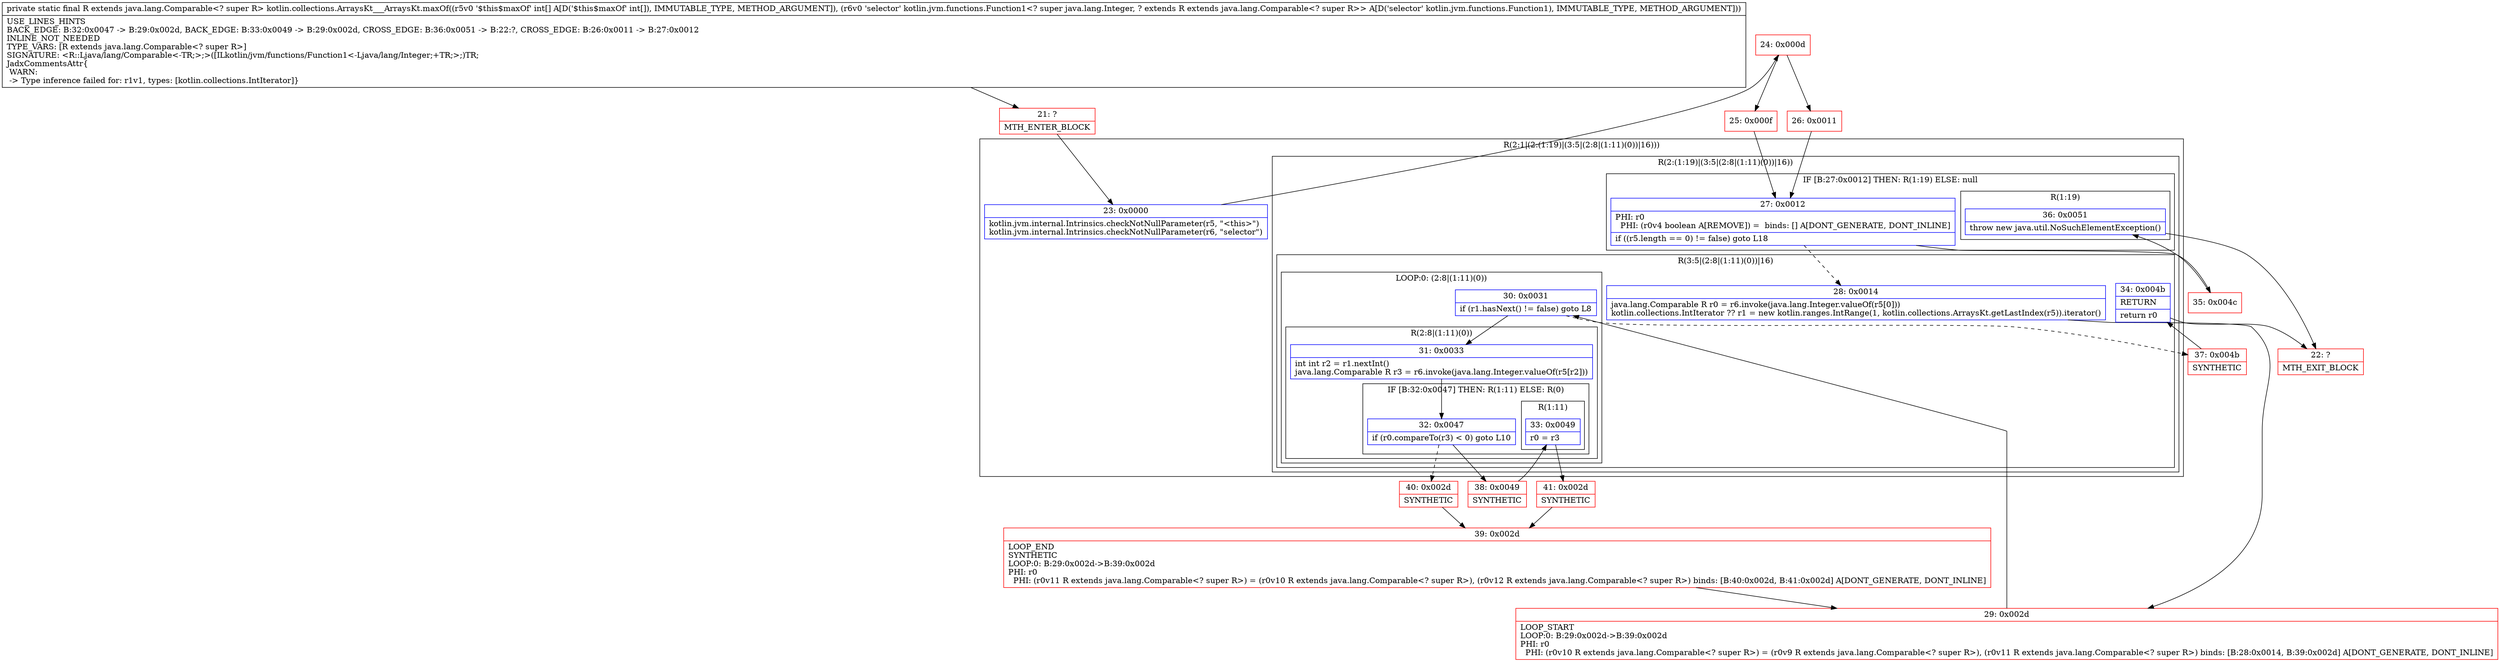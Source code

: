 digraph "CFG forkotlin.collections.ArraysKt___ArraysKt.maxOf([ILkotlin\/jvm\/functions\/Function1;)Ljava\/lang\/Comparable;" {
subgraph cluster_Region_2045956733 {
label = "R(2:1|(2:(1:19)|(3:5|(2:8|(1:11)(0))|16)))";
node [shape=record,color=blue];
Node_23 [shape=record,label="{23\:\ 0x0000|kotlin.jvm.internal.Intrinsics.checkNotNullParameter(r5, \"\<this\>\")\lkotlin.jvm.internal.Intrinsics.checkNotNullParameter(r6, \"selector\")\l}"];
subgraph cluster_Region_506010499 {
label = "R(2:(1:19)|(3:5|(2:8|(1:11)(0))|16))";
node [shape=record,color=blue];
subgraph cluster_IfRegion_132165518 {
label = "IF [B:27:0x0012] THEN: R(1:19) ELSE: null";
node [shape=record,color=blue];
Node_27 [shape=record,label="{27\:\ 0x0012|PHI: r0 \l  PHI: (r0v4 boolean A[REMOVE]) =  binds: [] A[DONT_GENERATE, DONT_INLINE]\l|if ((r5.length == 0) != false) goto L18\l}"];
subgraph cluster_Region_758148847 {
label = "R(1:19)";
node [shape=record,color=blue];
Node_36 [shape=record,label="{36\:\ 0x0051|throw new java.util.NoSuchElementException()\l}"];
}
}
subgraph cluster_Region_963147354 {
label = "R(3:5|(2:8|(1:11)(0))|16)";
node [shape=record,color=blue];
Node_28 [shape=record,label="{28\:\ 0x0014|java.lang.Comparable R r0 = r6.invoke(java.lang.Integer.valueOf(r5[0]))\lkotlin.collections.IntIterator ?? r1 = new kotlin.ranges.IntRange(1, kotlin.collections.ArraysKt.getLastIndex(r5)).iterator()\l}"];
subgraph cluster_LoopRegion_49182541 {
label = "LOOP:0: (2:8|(1:11)(0))";
node [shape=record,color=blue];
Node_30 [shape=record,label="{30\:\ 0x0031|if (r1.hasNext() != false) goto L8\l}"];
subgraph cluster_Region_2018380780 {
label = "R(2:8|(1:11)(0))";
node [shape=record,color=blue];
Node_31 [shape=record,label="{31\:\ 0x0033|int int r2 = r1.nextInt()\ljava.lang.Comparable R r3 = r6.invoke(java.lang.Integer.valueOf(r5[r2]))\l}"];
subgraph cluster_IfRegion_2095209686 {
label = "IF [B:32:0x0047] THEN: R(1:11) ELSE: R(0)";
node [shape=record,color=blue];
Node_32 [shape=record,label="{32\:\ 0x0047|if (r0.compareTo(r3) \< 0) goto L10\l}"];
subgraph cluster_Region_1070212112 {
label = "R(1:11)";
node [shape=record,color=blue];
Node_33 [shape=record,label="{33\:\ 0x0049|r0 = r3\l}"];
}
subgraph cluster_Region_1111367694 {
label = "R(0)";
node [shape=record,color=blue];
}
}
}
}
Node_34 [shape=record,label="{34\:\ 0x004b|RETURN\l|return r0\l}"];
}
}
}
Node_21 [shape=record,color=red,label="{21\:\ ?|MTH_ENTER_BLOCK\l}"];
Node_24 [shape=record,color=red,label="{24\:\ 0x000d}"];
Node_25 [shape=record,color=red,label="{25\:\ 0x000f}"];
Node_29 [shape=record,color=red,label="{29\:\ 0x002d|LOOP_START\lLOOP:0: B:29:0x002d\-\>B:39:0x002d\lPHI: r0 \l  PHI: (r0v10 R extends java.lang.Comparable\<? super R\>) = (r0v9 R extends java.lang.Comparable\<? super R\>), (r0v11 R extends java.lang.Comparable\<? super R\>) binds: [B:28:0x0014, B:39:0x002d] A[DONT_GENERATE, DONT_INLINE]\l}"];
Node_38 [shape=record,color=red,label="{38\:\ 0x0049|SYNTHETIC\l}"];
Node_41 [shape=record,color=red,label="{41\:\ 0x002d|SYNTHETIC\l}"];
Node_39 [shape=record,color=red,label="{39\:\ 0x002d|LOOP_END\lSYNTHETIC\lLOOP:0: B:29:0x002d\-\>B:39:0x002d\lPHI: r0 \l  PHI: (r0v11 R extends java.lang.Comparable\<? super R\>) = (r0v10 R extends java.lang.Comparable\<? super R\>), (r0v12 R extends java.lang.Comparable\<? super R\>) binds: [B:40:0x002d, B:41:0x002d] A[DONT_GENERATE, DONT_INLINE]\l}"];
Node_40 [shape=record,color=red,label="{40\:\ 0x002d|SYNTHETIC\l}"];
Node_37 [shape=record,color=red,label="{37\:\ 0x004b|SYNTHETIC\l}"];
Node_22 [shape=record,color=red,label="{22\:\ ?|MTH_EXIT_BLOCK\l}"];
Node_35 [shape=record,color=red,label="{35\:\ 0x004c}"];
Node_26 [shape=record,color=red,label="{26\:\ 0x0011}"];
MethodNode[shape=record,label="{private static final R extends java.lang.Comparable\<? super R\> kotlin.collections.ArraysKt___ArraysKt.maxOf((r5v0 '$this$maxOf' int[] A[D('$this$maxOf' int[]), IMMUTABLE_TYPE, METHOD_ARGUMENT]), (r6v0 'selector' kotlin.jvm.functions.Function1\<? super java.lang.Integer, ? extends R extends java.lang.Comparable\<? super R\>\> A[D('selector' kotlin.jvm.functions.Function1), IMMUTABLE_TYPE, METHOD_ARGUMENT]))  | USE_LINES_HINTS\lBACK_EDGE: B:32:0x0047 \-\> B:29:0x002d, BACK_EDGE: B:33:0x0049 \-\> B:29:0x002d, CROSS_EDGE: B:36:0x0051 \-\> B:22:?, CROSS_EDGE: B:26:0x0011 \-\> B:27:0x0012\lINLINE_NOT_NEEDED\lTYPE_VARS: [R extends java.lang.Comparable\<? super R\>]\lSIGNATURE: \<R::Ljava\/lang\/Comparable\<\-TR;\>;\>([ILkotlin\/jvm\/functions\/Function1\<\-Ljava\/lang\/Integer;+TR;\>;)TR;\lJadxCommentsAttr\{\l WARN: \l \-\> Type inference failed for: r1v1, types: [kotlin.collections.IntIterator]\}\l}"];
MethodNode -> Node_21;Node_23 -> Node_24;
Node_27 -> Node_28[style=dashed];
Node_27 -> Node_35;
Node_36 -> Node_22;
Node_28 -> Node_29;
Node_30 -> Node_31;
Node_30 -> Node_37[style=dashed];
Node_31 -> Node_32;
Node_32 -> Node_38;
Node_32 -> Node_40[style=dashed];
Node_33 -> Node_41;
Node_34 -> Node_22;
Node_21 -> Node_23;
Node_24 -> Node_25;
Node_24 -> Node_26;
Node_25 -> Node_27;
Node_29 -> Node_30;
Node_38 -> Node_33;
Node_41 -> Node_39;
Node_39 -> Node_29;
Node_40 -> Node_39;
Node_37 -> Node_34;
Node_35 -> Node_36;
Node_26 -> Node_27;
}

